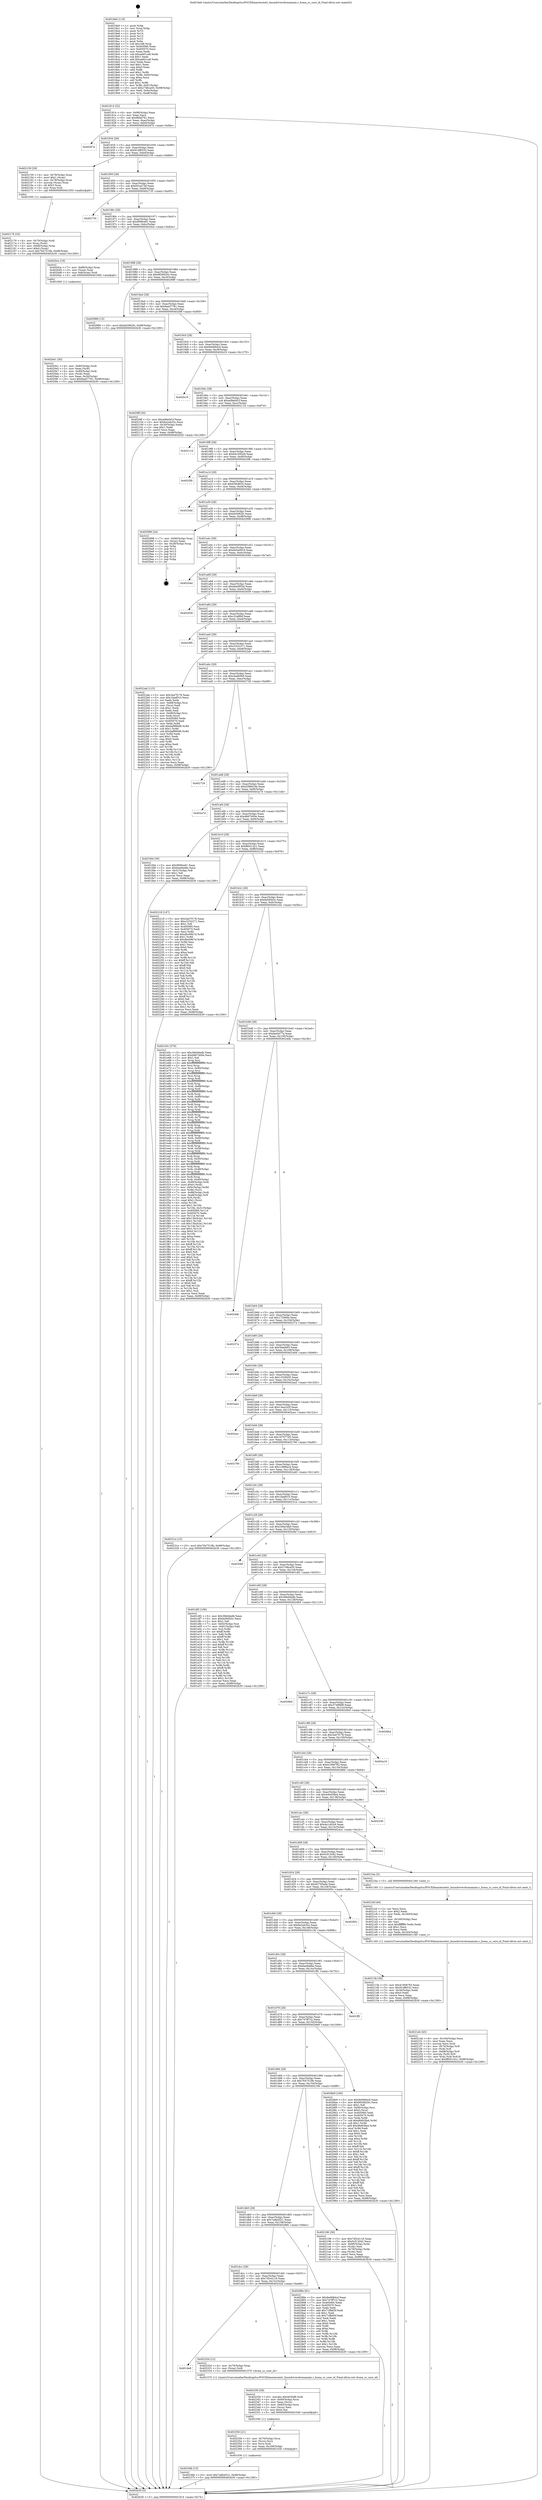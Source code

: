 digraph "0x4018a0" {
  label = "0x4018a0 (/mnt/c/Users/mathe/Desktop/tcc/POCII/binaries/extr_linuxdriversbcmamain.c_bcma_cc_core_id_Final-ollvm.out::main(0))"
  labelloc = "t"
  node[shape=record]

  Entry [label="",width=0.3,height=0.3,shape=circle,fillcolor=black,style=filled]
  "0x401914" [label="{
     0x401914 [32]\l
     | [instrs]\l
     &nbsp;&nbsp;0x401914 \<+6\>: mov -0x98(%rbp),%eax\l
     &nbsp;&nbsp;0x40191a \<+2\>: mov %eax,%ecx\l
     &nbsp;&nbsp;0x40191c \<+6\>: sub $0x8bfef761,%ecx\l
     &nbsp;&nbsp;0x401922 \<+6\>: mov %eax,-0xac(%rbp)\l
     &nbsp;&nbsp;0x401928 \<+6\>: mov %ecx,-0xb0(%rbp)\l
     &nbsp;&nbsp;0x40192e \<+6\>: je 000000000040287a \<main+0xfda\>\l
  }"]
  "0x40287a" [label="{
     0x40287a\l
  }", style=dashed]
  "0x401934" [label="{
     0x401934 [28]\l
     | [instrs]\l
     &nbsp;&nbsp;0x401934 \<+5\>: jmp 0000000000401939 \<main+0x99\>\l
     &nbsp;&nbsp;0x401939 \<+6\>: mov -0xac(%rbp),%eax\l
     &nbsp;&nbsp;0x40193f \<+5\>: sub $0x91df6532,%eax\l
     &nbsp;&nbsp;0x401944 \<+6\>: mov %eax,-0xb4(%rbp)\l
     &nbsp;&nbsp;0x40194a \<+6\>: je 0000000000402159 \<main+0x8b9\>\l
  }"]
  Exit [label="",width=0.3,height=0.3,shape=circle,fillcolor=black,style=filled,peripheries=2]
  "0x402159" [label="{
     0x402159 [29]\l
     | [instrs]\l
     &nbsp;&nbsp;0x402159 \<+4\>: mov -0x78(%rbp),%rax\l
     &nbsp;&nbsp;0x40215d \<+6\>: movl $0x1,(%rax)\l
     &nbsp;&nbsp;0x402163 \<+4\>: mov -0x78(%rbp),%rax\l
     &nbsp;&nbsp;0x402167 \<+3\>: movslq (%rax),%rax\l
     &nbsp;&nbsp;0x40216a \<+4\>: shl $0x3,%rax\l
     &nbsp;&nbsp;0x40216e \<+3\>: mov %rax,%rdi\l
     &nbsp;&nbsp;0x402171 \<+5\>: call 0000000000401050 \<malloc@plt\>\l
     | [calls]\l
     &nbsp;&nbsp;0x401050 \{1\} (unknown)\l
  }"]
  "0x401950" [label="{
     0x401950 [28]\l
     | [instrs]\l
     &nbsp;&nbsp;0x401950 \<+5\>: jmp 0000000000401955 \<main+0xb5\>\l
     &nbsp;&nbsp;0x401955 \<+6\>: mov -0xac(%rbp),%eax\l
     &nbsp;&nbsp;0x40195b \<+5\>: sub $0x93ce27bf,%eax\l
     &nbsp;&nbsp;0x401960 \<+6\>: mov %eax,-0xb8(%rbp)\l
     &nbsp;&nbsp;0x401966 \<+6\>: je 0000000000402735 \<main+0xe95\>\l
  }"]
  "0x40236b" [label="{
     0x40236b [15]\l
     | [instrs]\l
     &nbsp;&nbsp;0x40236b \<+10\>: movl $0x7adb4521,-0x98(%rbp)\l
     &nbsp;&nbsp;0x402375 \<+5\>: jmp 0000000000402b30 \<main+0x1290\>\l
  }"]
  "0x402735" [label="{
     0x402735\l
  }", style=dashed]
  "0x40196c" [label="{
     0x40196c [28]\l
     | [instrs]\l
     &nbsp;&nbsp;0x40196c \<+5\>: jmp 0000000000401971 \<main+0xd1\>\l
     &nbsp;&nbsp;0x401971 \<+6\>: mov -0xac(%rbp),%eax\l
     &nbsp;&nbsp;0x401977 \<+5\>: sub $0x969fce81,%eax\l
     &nbsp;&nbsp;0x40197c \<+6\>: mov %eax,-0xbc(%rbp)\l
     &nbsp;&nbsp;0x401982 \<+6\>: je 00000000004020ce \<main+0x82e\>\l
  }"]
  "0x402356" [label="{
     0x402356 [21]\l
     | [instrs]\l
     &nbsp;&nbsp;0x402356 \<+4\>: mov -0x70(%rbp),%rcx\l
     &nbsp;&nbsp;0x40235a \<+3\>: mov (%rcx),%rcx\l
     &nbsp;&nbsp;0x40235d \<+3\>: mov %rcx,%rdi\l
     &nbsp;&nbsp;0x402360 \<+6\>: mov %eax,-0x168(%rbp)\l
     &nbsp;&nbsp;0x402366 \<+5\>: call 0000000000401030 \<free@plt\>\l
     | [calls]\l
     &nbsp;&nbsp;0x401030 \{1\} (unknown)\l
  }"]
  "0x4020ce" [label="{
     0x4020ce [19]\l
     | [instrs]\l
     &nbsp;&nbsp;0x4020ce \<+7\>: mov -0x88(%rbp),%rax\l
     &nbsp;&nbsp;0x4020d5 \<+3\>: mov (%rax),%rax\l
     &nbsp;&nbsp;0x4020d8 \<+4\>: mov 0x8(%rax),%rdi\l
     &nbsp;&nbsp;0x4020dc \<+5\>: call 0000000000401060 \<atoi@plt\>\l
     | [calls]\l
     &nbsp;&nbsp;0x401060 \{1\} (unknown)\l
  }"]
  "0x401988" [label="{
     0x401988 [28]\l
     | [instrs]\l
     &nbsp;&nbsp;0x401988 \<+5\>: jmp 000000000040198d \<main+0xed\>\l
     &nbsp;&nbsp;0x40198d \<+6\>: mov -0xac(%rbp),%eax\l
     &nbsp;&nbsp;0x401993 \<+5\>: sub $0x9926620c,%eax\l
     &nbsp;&nbsp;0x401998 \<+6\>: mov %eax,-0xc0(%rbp)\l
     &nbsp;&nbsp;0x40199e \<+6\>: je 0000000000402989 \<main+0x10e9\>\l
  }"]
  "0x402339" [label="{
     0x402339 [29]\l
     | [instrs]\l
     &nbsp;&nbsp;0x402339 \<+10\>: movabs $0x4030d6,%rdi\l
     &nbsp;&nbsp;0x402343 \<+4\>: mov -0x60(%rbp),%rcx\l
     &nbsp;&nbsp;0x402347 \<+2\>: mov %eax,(%rcx)\l
     &nbsp;&nbsp;0x402349 \<+4\>: mov -0x60(%rbp),%rcx\l
     &nbsp;&nbsp;0x40234d \<+2\>: mov (%rcx),%esi\l
     &nbsp;&nbsp;0x40234f \<+2\>: mov $0x0,%al\l
     &nbsp;&nbsp;0x402351 \<+5\>: call 0000000000401040 \<printf@plt\>\l
     | [calls]\l
     &nbsp;&nbsp;0x401040 \{1\} (unknown)\l
  }"]
  "0x402989" [label="{
     0x402989 [15]\l
     | [instrs]\l
     &nbsp;&nbsp;0x402989 \<+10\>: movl $0xbb3062fc,-0x98(%rbp)\l
     &nbsp;&nbsp;0x402993 \<+5\>: jmp 0000000000402b30 \<main+0x1290\>\l
  }"]
  "0x4019a4" [label="{
     0x4019a4 [28]\l
     | [instrs]\l
     &nbsp;&nbsp;0x4019a4 \<+5\>: jmp 00000000004019a9 \<main+0x109\>\l
     &nbsp;&nbsp;0x4019a9 \<+6\>: mov -0xac(%rbp),%eax\l
     &nbsp;&nbsp;0x4019af \<+5\>: sub $0x9aa57791,%eax\l
     &nbsp;&nbsp;0x4019b4 \<+6\>: mov %eax,-0xc4(%rbp)\l
     &nbsp;&nbsp;0x4019ba \<+6\>: je 00000000004020ff \<main+0x85f\>\l
  }"]
  "0x401de8" [label="{
     0x401de8\l
  }", style=dashed]
  "0x4020ff" [label="{
     0x4020ff [30]\l
     | [instrs]\l
     &nbsp;&nbsp;0x4020ff \<+5\>: mov $0xad9e0d1f,%eax\l
     &nbsp;&nbsp;0x402104 \<+5\>: mov $0x6a2eb32c,%ecx\l
     &nbsp;&nbsp;0x402109 \<+3\>: mov -0x30(%rbp),%edx\l
     &nbsp;&nbsp;0x40210c \<+3\>: cmp $0x1,%edx\l
     &nbsp;&nbsp;0x40210f \<+3\>: cmovl %ecx,%eax\l
     &nbsp;&nbsp;0x402112 \<+6\>: mov %eax,-0x98(%rbp)\l
     &nbsp;&nbsp;0x402118 \<+5\>: jmp 0000000000402b30 \<main+0x1290\>\l
  }"]
  "0x4019c0" [label="{
     0x4019c0 [28]\l
     | [instrs]\l
     &nbsp;&nbsp;0x4019c0 \<+5\>: jmp 00000000004019c5 \<main+0x125\>\l
     &nbsp;&nbsp;0x4019c5 \<+6\>: mov -0xac(%rbp),%eax\l
     &nbsp;&nbsp;0x4019cb \<+5\>: sub $0x9e0684cd,%eax\l
     &nbsp;&nbsp;0x4019d0 \<+6\>: mov %eax,-0xc8(%rbp)\l
     &nbsp;&nbsp;0x4019d6 \<+6\>: je 0000000000402b19 \<main+0x1279\>\l
  }"]
  "0x40232d" [label="{
     0x40232d [12]\l
     | [instrs]\l
     &nbsp;&nbsp;0x40232d \<+4\>: mov -0x70(%rbp),%rax\l
     &nbsp;&nbsp;0x402331 \<+3\>: mov (%rax),%rdi\l
     &nbsp;&nbsp;0x402334 \<+5\>: call 0000000000401570 \<bcma_cc_core_id\>\l
     | [calls]\l
     &nbsp;&nbsp;0x401570 \{1\} (/mnt/c/Users/mathe/Desktop/tcc/POCII/binaries/extr_linuxdriversbcmamain.c_bcma_cc_core_id_Final-ollvm.out::bcma_cc_core_id)\l
  }"]
  "0x402b19" [label="{
     0x402b19\l
  }", style=dashed]
  "0x4019dc" [label="{
     0x4019dc [28]\l
     | [instrs]\l
     &nbsp;&nbsp;0x4019dc \<+5\>: jmp 00000000004019e1 \<main+0x141\>\l
     &nbsp;&nbsp;0x4019e1 \<+6\>: mov -0xac(%rbp),%eax\l
     &nbsp;&nbsp;0x4019e7 \<+5\>: sub $0xad9e0d1f,%eax\l
     &nbsp;&nbsp;0x4019ec \<+6\>: mov %eax,-0xcc(%rbp)\l
     &nbsp;&nbsp;0x4019f2 \<+6\>: je 000000000040211d \<main+0x87d\>\l
  }"]
  "0x401dcc" [label="{
     0x401dcc [28]\l
     | [instrs]\l
     &nbsp;&nbsp;0x401dcc \<+5\>: jmp 0000000000401dd1 \<main+0x531\>\l
     &nbsp;&nbsp;0x401dd1 \<+6\>: mov -0xac(%rbp),%eax\l
     &nbsp;&nbsp;0x401dd7 \<+5\>: sub $0x7d5c4116,%eax\l
     &nbsp;&nbsp;0x401ddc \<+6\>: mov %eax,-0x15c(%rbp)\l
     &nbsp;&nbsp;0x401de2 \<+6\>: je 000000000040232d \<main+0xa8d\>\l
  }"]
  "0x40211d" [label="{
     0x40211d\l
  }", style=dashed]
  "0x4019f8" [label="{
     0x4019f8 [28]\l
     | [instrs]\l
     &nbsp;&nbsp;0x4019f8 \<+5\>: jmp 00000000004019fd \<main+0x15d\>\l
     &nbsp;&nbsp;0x4019fd \<+6\>: mov -0xac(%rbp),%eax\l
     &nbsp;&nbsp;0x401a03 \<+5\>: sub $0xb41092e9,%eax\l
     &nbsp;&nbsp;0x401a08 \<+6\>: mov %eax,-0xd0(%rbp)\l
     &nbsp;&nbsp;0x401a0e \<+6\>: je 00000000004025fb \<main+0xd5b\>\l
  }"]
  "0x40288e" [label="{
     0x40288e [91]\l
     | [instrs]\l
     &nbsp;&nbsp;0x40288e \<+5\>: mov $0x9e0684cd,%eax\l
     &nbsp;&nbsp;0x402893 \<+5\>: mov $0x747ff7c2,%ecx\l
     &nbsp;&nbsp;0x402898 \<+7\>: mov 0x405060,%edx\l
     &nbsp;&nbsp;0x40289f \<+7\>: mov 0x405070,%esi\l
     &nbsp;&nbsp;0x4028a6 \<+2\>: mov %edx,%edi\l
     &nbsp;&nbsp;0x4028a8 \<+6\>: add $0x71ffa65f,%edi\l
     &nbsp;&nbsp;0x4028ae \<+3\>: sub $0x1,%edi\l
     &nbsp;&nbsp;0x4028b1 \<+6\>: sub $0x71ffa65f,%edi\l
     &nbsp;&nbsp;0x4028b7 \<+3\>: imul %edi,%edx\l
     &nbsp;&nbsp;0x4028ba \<+3\>: and $0x1,%edx\l
     &nbsp;&nbsp;0x4028bd \<+3\>: cmp $0x0,%edx\l
     &nbsp;&nbsp;0x4028c0 \<+4\>: sete %r8b\l
     &nbsp;&nbsp;0x4028c4 \<+3\>: cmp $0xa,%esi\l
     &nbsp;&nbsp;0x4028c7 \<+4\>: setl %r9b\l
     &nbsp;&nbsp;0x4028cb \<+3\>: mov %r8b,%r10b\l
     &nbsp;&nbsp;0x4028ce \<+3\>: and %r9b,%r10b\l
     &nbsp;&nbsp;0x4028d1 \<+3\>: xor %r9b,%r8b\l
     &nbsp;&nbsp;0x4028d4 \<+3\>: or %r8b,%r10b\l
     &nbsp;&nbsp;0x4028d7 \<+4\>: test $0x1,%r10b\l
     &nbsp;&nbsp;0x4028db \<+3\>: cmovne %ecx,%eax\l
     &nbsp;&nbsp;0x4028de \<+6\>: mov %eax,-0x98(%rbp)\l
     &nbsp;&nbsp;0x4028e4 \<+5\>: jmp 0000000000402b30 \<main+0x1290\>\l
  }"]
  "0x4025fb" [label="{
     0x4025fb\l
  }", style=dashed]
  "0x401a14" [label="{
     0x401a14 [28]\l
     | [instrs]\l
     &nbsp;&nbsp;0x401a14 \<+5\>: jmp 0000000000401a19 \<main+0x179\>\l
     &nbsp;&nbsp;0x401a19 \<+6\>: mov -0xac(%rbp),%eax\l
     &nbsp;&nbsp;0x401a1f \<+5\>: sub $0xb59c8f1b,%eax\l
     &nbsp;&nbsp;0x401a24 \<+6\>: mov %eax,-0xd4(%rbp)\l
     &nbsp;&nbsp;0x401a2a \<+6\>: je 00000000004025dd \<main+0xd3d\>\l
  }"]
  "0x4021eb" [label="{
     0x4021eb [45]\l
     | [instrs]\l
     &nbsp;&nbsp;0x4021eb \<+6\>: mov -0x164(%rbp),%ecx\l
     &nbsp;&nbsp;0x4021f1 \<+3\>: imul %eax,%ecx\l
     &nbsp;&nbsp;0x4021f4 \<+3\>: movslq %ecx,%rdi\l
     &nbsp;&nbsp;0x4021f7 \<+4\>: mov -0x70(%rbp),%r8\l
     &nbsp;&nbsp;0x4021fb \<+3\>: mov (%r8),%r8\l
     &nbsp;&nbsp;0x4021fe \<+4\>: mov -0x68(%rbp),%r9\l
     &nbsp;&nbsp;0x402202 \<+3\>: movslq (%r9),%r9\l
     &nbsp;&nbsp;0x402205 \<+4\>: mov %rdi,(%r8,%r9,8)\l
     &nbsp;&nbsp;0x402209 \<+10\>: movl $0xf8051421,-0x98(%rbp)\l
     &nbsp;&nbsp;0x402213 \<+5\>: jmp 0000000000402b30 \<main+0x1290\>\l
  }"]
  "0x4025dd" [label="{
     0x4025dd\l
  }", style=dashed]
  "0x401a30" [label="{
     0x401a30 [28]\l
     | [instrs]\l
     &nbsp;&nbsp;0x401a30 \<+5\>: jmp 0000000000401a35 \<main+0x195\>\l
     &nbsp;&nbsp;0x401a35 \<+6\>: mov -0xac(%rbp),%eax\l
     &nbsp;&nbsp;0x401a3b \<+5\>: sub $0xbb3062fc,%eax\l
     &nbsp;&nbsp;0x401a40 \<+6\>: mov %eax,-0xd8(%rbp)\l
     &nbsp;&nbsp;0x401a46 \<+6\>: je 0000000000402998 \<main+0x10f8\>\l
  }"]
  "0x4021bf" [label="{
     0x4021bf [44]\l
     | [instrs]\l
     &nbsp;&nbsp;0x4021bf \<+2\>: xor %ecx,%ecx\l
     &nbsp;&nbsp;0x4021c1 \<+5\>: mov $0x2,%edx\l
     &nbsp;&nbsp;0x4021c6 \<+6\>: mov %edx,-0x160(%rbp)\l
     &nbsp;&nbsp;0x4021cc \<+1\>: cltd\l
     &nbsp;&nbsp;0x4021cd \<+6\>: mov -0x160(%rbp),%esi\l
     &nbsp;&nbsp;0x4021d3 \<+2\>: idiv %esi\l
     &nbsp;&nbsp;0x4021d5 \<+6\>: imul $0xfffffffe,%edx,%edx\l
     &nbsp;&nbsp;0x4021db \<+3\>: sub $0x1,%ecx\l
     &nbsp;&nbsp;0x4021de \<+2\>: sub %ecx,%edx\l
     &nbsp;&nbsp;0x4021e0 \<+6\>: mov %edx,-0x164(%rbp)\l
     &nbsp;&nbsp;0x4021e6 \<+5\>: call 0000000000401160 \<next_i\>\l
     | [calls]\l
     &nbsp;&nbsp;0x401160 \{1\} (/mnt/c/Users/mathe/Desktop/tcc/POCII/binaries/extr_linuxdriversbcmamain.c_bcma_cc_core_id_Final-ollvm.out::next_i)\l
  }"]
  "0x402998" [label="{
     0x402998 [24]\l
     | [instrs]\l
     &nbsp;&nbsp;0x402998 \<+7\>: mov -0x90(%rbp),%rax\l
     &nbsp;&nbsp;0x40299f \<+2\>: mov (%rax),%eax\l
     &nbsp;&nbsp;0x4029a1 \<+4\>: lea -0x28(%rbp),%rsp\l
     &nbsp;&nbsp;0x4029a5 \<+1\>: pop %rbx\l
     &nbsp;&nbsp;0x4029a6 \<+2\>: pop %r12\l
     &nbsp;&nbsp;0x4029a8 \<+2\>: pop %r13\l
     &nbsp;&nbsp;0x4029aa \<+2\>: pop %r14\l
     &nbsp;&nbsp;0x4029ac \<+2\>: pop %r15\l
     &nbsp;&nbsp;0x4029ae \<+1\>: pop %rbp\l
     &nbsp;&nbsp;0x4029af \<+1\>: ret\l
  }"]
  "0x401a4c" [label="{
     0x401a4c [28]\l
     | [instrs]\l
     &nbsp;&nbsp;0x401a4c \<+5\>: jmp 0000000000401a51 \<main+0x1b1\>\l
     &nbsp;&nbsp;0x401a51 \<+6\>: mov -0xac(%rbp),%eax\l
     &nbsp;&nbsp;0x401a57 \<+5\>: sub $0xbb5a0919,%eax\l
     &nbsp;&nbsp;0x401a5c \<+6\>: mov %eax,-0xdc(%rbp)\l
     &nbsp;&nbsp;0x401a62 \<+6\>: je 000000000040204d \<main+0x7ad\>\l
  }"]
  "0x401db0" [label="{
     0x401db0 [28]\l
     | [instrs]\l
     &nbsp;&nbsp;0x401db0 \<+5\>: jmp 0000000000401db5 \<main+0x515\>\l
     &nbsp;&nbsp;0x401db5 \<+6\>: mov -0xac(%rbp),%eax\l
     &nbsp;&nbsp;0x401dbb \<+5\>: sub $0x7adb4521,%eax\l
     &nbsp;&nbsp;0x401dc0 \<+6\>: mov %eax,-0x158(%rbp)\l
     &nbsp;&nbsp;0x401dc6 \<+6\>: je 000000000040288e \<main+0xfee\>\l
  }"]
  "0x40204d" [label="{
     0x40204d\l
  }", style=dashed]
  "0x401a68" [label="{
     0x401a68 [28]\l
     | [instrs]\l
     &nbsp;&nbsp;0x401a68 \<+5\>: jmp 0000000000401a6d \<main+0x1cd\>\l
     &nbsp;&nbsp;0x401a6d \<+6\>: mov -0xac(%rbp),%eax\l
     &nbsp;&nbsp;0x401a73 \<+5\>: sub $0xbbe0f05d,%eax\l
     &nbsp;&nbsp;0x401a78 \<+6\>: mov %eax,-0xe0(%rbp)\l
     &nbsp;&nbsp;0x401a7e \<+6\>: je 0000000000402659 \<main+0xdb9\>\l
  }"]
  "0x402196" [label="{
     0x402196 [36]\l
     | [instrs]\l
     &nbsp;&nbsp;0x402196 \<+5\>: mov $0x7d5c4116,%eax\l
     &nbsp;&nbsp;0x40219b \<+5\>: mov $0x5cf12042,%ecx\l
     &nbsp;&nbsp;0x4021a0 \<+4\>: mov -0x68(%rbp),%rdx\l
     &nbsp;&nbsp;0x4021a4 \<+2\>: mov (%rdx),%esi\l
     &nbsp;&nbsp;0x4021a6 \<+4\>: mov -0x78(%rbp),%rdx\l
     &nbsp;&nbsp;0x4021aa \<+2\>: cmp (%rdx),%esi\l
     &nbsp;&nbsp;0x4021ac \<+3\>: cmovl %ecx,%eax\l
     &nbsp;&nbsp;0x4021af \<+6\>: mov %eax,-0x98(%rbp)\l
     &nbsp;&nbsp;0x4021b5 \<+5\>: jmp 0000000000402b30 \<main+0x1290\>\l
  }"]
  "0x402659" [label="{
     0x402659\l
  }", style=dashed]
  "0x401a84" [label="{
     0x401a84 [28]\l
     | [instrs]\l
     &nbsp;&nbsp;0x401a84 \<+5\>: jmp 0000000000401a89 \<main+0x1e9\>\l
     &nbsp;&nbsp;0x401a89 \<+6\>: mov -0xac(%rbp),%eax\l
     &nbsp;&nbsp;0x401a8f \<+5\>: sub $0xc32af8bf,%eax\l
     &nbsp;&nbsp;0x401a94 \<+6\>: mov %eax,-0xe4(%rbp)\l
     &nbsp;&nbsp;0x401a9a \<+6\>: je 00000000004029f5 \<main+0x1155\>\l
  }"]
  "0x401d94" [label="{
     0x401d94 [28]\l
     | [instrs]\l
     &nbsp;&nbsp;0x401d94 \<+5\>: jmp 0000000000401d99 \<main+0x4f9\>\l
     &nbsp;&nbsp;0x401d99 \<+6\>: mov -0xac(%rbp),%eax\l
     &nbsp;&nbsp;0x401d9f \<+5\>: sub $0x7647519b,%eax\l
     &nbsp;&nbsp;0x401da4 \<+6\>: mov %eax,-0x154(%rbp)\l
     &nbsp;&nbsp;0x401daa \<+6\>: je 0000000000402196 \<main+0x8f6\>\l
  }"]
  "0x4029f5" [label="{
     0x4029f5\l
  }", style=dashed]
  "0x401aa0" [label="{
     0x401aa0 [28]\l
     | [instrs]\l
     &nbsp;&nbsp;0x401aa0 \<+5\>: jmp 0000000000401aa5 \<main+0x205\>\l
     &nbsp;&nbsp;0x401aa5 \<+6\>: mov -0xac(%rbp),%eax\l
     &nbsp;&nbsp;0x401aab \<+5\>: sub $0xc5332271,%eax\l
     &nbsp;&nbsp;0x401ab0 \<+6\>: mov %eax,-0xe8(%rbp)\l
     &nbsp;&nbsp;0x401ab6 \<+6\>: je 00000000004022ab \<main+0xa0b\>\l
  }"]
  "0x4028e9" [label="{
     0x4028e9 [160]\l
     | [instrs]\l
     &nbsp;&nbsp;0x4028e9 \<+5\>: mov $0x9e0684cd,%eax\l
     &nbsp;&nbsp;0x4028ee \<+5\>: mov $0x9926620c,%ecx\l
     &nbsp;&nbsp;0x4028f3 \<+2\>: mov $0x1,%dl\l
     &nbsp;&nbsp;0x4028f5 \<+7\>: mov -0x90(%rbp),%rsi\l
     &nbsp;&nbsp;0x4028fc \<+6\>: movl $0x0,(%rsi)\l
     &nbsp;&nbsp;0x402902 \<+7\>: mov 0x405060,%edi\l
     &nbsp;&nbsp;0x402909 \<+8\>: mov 0x405070,%r8d\l
     &nbsp;&nbsp;0x402911 \<+3\>: mov %edi,%r9d\l
     &nbsp;&nbsp;0x402914 \<+7\>: sub $0xd6d03fa4,%r9d\l
     &nbsp;&nbsp;0x40291b \<+4\>: sub $0x1,%r9d\l
     &nbsp;&nbsp;0x40291f \<+7\>: add $0xd6d03fa4,%r9d\l
     &nbsp;&nbsp;0x402926 \<+4\>: imul %r9d,%edi\l
     &nbsp;&nbsp;0x40292a \<+3\>: and $0x1,%edi\l
     &nbsp;&nbsp;0x40292d \<+3\>: cmp $0x0,%edi\l
     &nbsp;&nbsp;0x402930 \<+4\>: sete %r10b\l
     &nbsp;&nbsp;0x402934 \<+4\>: cmp $0xa,%r8d\l
     &nbsp;&nbsp;0x402938 \<+4\>: setl %r11b\l
     &nbsp;&nbsp;0x40293c \<+3\>: mov %r10b,%bl\l
     &nbsp;&nbsp;0x40293f \<+3\>: xor $0xff,%bl\l
     &nbsp;&nbsp;0x402942 \<+3\>: mov %r11b,%r14b\l
     &nbsp;&nbsp;0x402945 \<+4\>: xor $0xff,%r14b\l
     &nbsp;&nbsp;0x402949 \<+3\>: xor $0x1,%dl\l
     &nbsp;&nbsp;0x40294c \<+3\>: mov %bl,%r15b\l
     &nbsp;&nbsp;0x40294f \<+4\>: and $0xff,%r15b\l
     &nbsp;&nbsp;0x402953 \<+3\>: and %dl,%r10b\l
     &nbsp;&nbsp;0x402956 \<+3\>: mov %r14b,%r12b\l
     &nbsp;&nbsp;0x402959 \<+4\>: and $0xff,%r12b\l
     &nbsp;&nbsp;0x40295d \<+3\>: and %dl,%r11b\l
     &nbsp;&nbsp;0x402960 \<+3\>: or %r10b,%r15b\l
     &nbsp;&nbsp;0x402963 \<+3\>: or %r11b,%r12b\l
     &nbsp;&nbsp;0x402966 \<+3\>: xor %r12b,%r15b\l
     &nbsp;&nbsp;0x402969 \<+3\>: or %r14b,%bl\l
     &nbsp;&nbsp;0x40296c \<+3\>: xor $0xff,%bl\l
     &nbsp;&nbsp;0x40296f \<+3\>: or $0x1,%dl\l
     &nbsp;&nbsp;0x402972 \<+2\>: and %dl,%bl\l
     &nbsp;&nbsp;0x402974 \<+3\>: or %bl,%r15b\l
     &nbsp;&nbsp;0x402977 \<+4\>: test $0x1,%r15b\l
     &nbsp;&nbsp;0x40297b \<+3\>: cmovne %ecx,%eax\l
     &nbsp;&nbsp;0x40297e \<+6\>: mov %eax,-0x98(%rbp)\l
     &nbsp;&nbsp;0x402984 \<+5\>: jmp 0000000000402b30 \<main+0x1290\>\l
  }"]
  "0x4022ab" [label="{
     0x4022ab [115]\l
     | [instrs]\l
     &nbsp;&nbsp;0x4022ab \<+5\>: mov $0x3a47f178,%eax\l
     &nbsp;&nbsp;0x4022b0 \<+5\>: mov $0x1faaf010,%ecx\l
     &nbsp;&nbsp;0x4022b5 \<+2\>: xor %edx,%edx\l
     &nbsp;&nbsp;0x4022b7 \<+4\>: mov -0x68(%rbp),%rsi\l
     &nbsp;&nbsp;0x4022bb \<+2\>: mov (%rsi),%edi\l
     &nbsp;&nbsp;0x4022bd \<+3\>: sub $0x1,%edx\l
     &nbsp;&nbsp;0x4022c0 \<+2\>: sub %edx,%edi\l
     &nbsp;&nbsp;0x4022c2 \<+4\>: mov -0x68(%rbp),%rsi\l
     &nbsp;&nbsp;0x4022c6 \<+2\>: mov %edi,(%rsi)\l
     &nbsp;&nbsp;0x4022c8 \<+7\>: mov 0x405060,%edx\l
     &nbsp;&nbsp;0x4022cf \<+7\>: mov 0x405070,%edi\l
     &nbsp;&nbsp;0x4022d6 \<+3\>: mov %edx,%r8d\l
     &nbsp;&nbsp;0x4022d9 \<+7\>: add $0xdaf986d8,%r8d\l
     &nbsp;&nbsp;0x4022e0 \<+4\>: sub $0x1,%r8d\l
     &nbsp;&nbsp;0x4022e4 \<+7\>: sub $0xdaf986d8,%r8d\l
     &nbsp;&nbsp;0x4022eb \<+4\>: imul %r8d,%edx\l
     &nbsp;&nbsp;0x4022ef \<+3\>: and $0x1,%edx\l
     &nbsp;&nbsp;0x4022f2 \<+3\>: cmp $0x0,%edx\l
     &nbsp;&nbsp;0x4022f5 \<+4\>: sete %r9b\l
     &nbsp;&nbsp;0x4022f9 \<+3\>: cmp $0xa,%edi\l
     &nbsp;&nbsp;0x4022fc \<+4\>: setl %r10b\l
     &nbsp;&nbsp;0x402300 \<+3\>: mov %r9b,%r11b\l
     &nbsp;&nbsp;0x402303 \<+3\>: and %r10b,%r11b\l
     &nbsp;&nbsp;0x402306 \<+3\>: xor %r10b,%r9b\l
     &nbsp;&nbsp;0x402309 \<+3\>: or %r9b,%r11b\l
     &nbsp;&nbsp;0x40230c \<+4\>: test $0x1,%r11b\l
     &nbsp;&nbsp;0x402310 \<+3\>: cmovne %ecx,%eax\l
     &nbsp;&nbsp;0x402313 \<+6\>: mov %eax,-0x98(%rbp)\l
     &nbsp;&nbsp;0x402319 \<+5\>: jmp 0000000000402b30 \<main+0x1290\>\l
  }"]
  "0x401abc" [label="{
     0x401abc [28]\l
     | [instrs]\l
     &nbsp;&nbsp;0x401abc \<+5\>: jmp 0000000000401ac1 \<main+0x221\>\l
     &nbsp;&nbsp;0x401ac1 \<+6\>: mov -0xac(%rbp),%eax\l
     &nbsp;&nbsp;0x401ac7 \<+5\>: sub $0xcbaf40b9,%eax\l
     &nbsp;&nbsp;0x401acc \<+6\>: mov %eax,-0xec(%rbp)\l
     &nbsp;&nbsp;0x401ad2 \<+6\>: je 0000000000402726 \<main+0xe86\>\l
  }"]
  "0x401d78" [label="{
     0x401d78 [28]\l
     | [instrs]\l
     &nbsp;&nbsp;0x401d78 \<+5\>: jmp 0000000000401d7d \<main+0x4dd\>\l
     &nbsp;&nbsp;0x401d7d \<+6\>: mov -0xac(%rbp),%eax\l
     &nbsp;&nbsp;0x401d83 \<+5\>: sub $0x747ff7c2,%eax\l
     &nbsp;&nbsp;0x401d88 \<+6\>: mov %eax,-0x150(%rbp)\l
     &nbsp;&nbsp;0x401d8e \<+6\>: je 00000000004028e9 \<main+0x1049\>\l
  }"]
  "0x402726" [label="{
     0x402726\l
  }", style=dashed]
  "0x401ad8" [label="{
     0x401ad8 [28]\l
     | [instrs]\l
     &nbsp;&nbsp;0x401ad8 \<+5\>: jmp 0000000000401add \<main+0x23d\>\l
     &nbsp;&nbsp;0x401add \<+6\>: mov -0xac(%rbp),%eax\l
     &nbsp;&nbsp;0x401ae3 \<+5\>: sub $0xd386619e,%eax\l
     &nbsp;&nbsp;0x401ae8 \<+6\>: mov %eax,-0xf0(%rbp)\l
     &nbsp;&nbsp;0x401aee \<+6\>: je 0000000000402a7d \<main+0x11dd\>\l
  }"]
  "0x401ff2" [label="{
     0x401ff2\l
  }", style=dashed]
  "0x402a7d" [label="{
     0x402a7d\l
  }", style=dashed]
  "0x401af4" [label="{
     0x401af4 [28]\l
     | [instrs]\l
     &nbsp;&nbsp;0x401af4 \<+5\>: jmp 0000000000401af9 \<main+0x259\>\l
     &nbsp;&nbsp;0x401af9 \<+6\>: mov -0xac(%rbp),%eax\l
     &nbsp;&nbsp;0x401aff \<+5\>: sub $0xd667400e,%eax\l
     &nbsp;&nbsp;0x401b04 \<+6\>: mov %eax,-0xf4(%rbp)\l
     &nbsp;&nbsp;0x401b0a \<+6\>: je 0000000000401fd4 \<main+0x734\>\l
  }"]
  "0x402176" [label="{
     0x402176 [32]\l
     | [instrs]\l
     &nbsp;&nbsp;0x402176 \<+4\>: mov -0x70(%rbp),%rdi\l
     &nbsp;&nbsp;0x40217a \<+3\>: mov %rax,(%rdi)\l
     &nbsp;&nbsp;0x40217d \<+4\>: mov -0x68(%rbp),%rax\l
     &nbsp;&nbsp;0x402181 \<+6\>: movl $0x0,(%rax)\l
     &nbsp;&nbsp;0x402187 \<+10\>: movl $0x7647519b,-0x98(%rbp)\l
     &nbsp;&nbsp;0x402191 \<+5\>: jmp 0000000000402b30 \<main+0x1290\>\l
  }"]
  "0x401fd4" [label="{
     0x401fd4 [30]\l
     | [instrs]\l
     &nbsp;&nbsp;0x401fd4 \<+5\>: mov $0x969fce81,%eax\l
     &nbsp;&nbsp;0x401fd9 \<+5\>: mov $0x6ae9eb6e,%ecx\l
     &nbsp;&nbsp;0x401fde \<+3\>: mov -0x31(%rbp),%dl\l
     &nbsp;&nbsp;0x401fe1 \<+3\>: test $0x1,%dl\l
     &nbsp;&nbsp;0x401fe4 \<+3\>: cmovne %ecx,%eax\l
     &nbsp;&nbsp;0x401fe7 \<+6\>: mov %eax,-0x98(%rbp)\l
     &nbsp;&nbsp;0x401fed \<+5\>: jmp 0000000000402b30 \<main+0x1290\>\l
  }"]
  "0x401b10" [label="{
     0x401b10 [28]\l
     | [instrs]\l
     &nbsp;&nbsp;0x401b10 \<+5\>: jmp 0000000000401b15 \<main+0x275\>\l
     &nbsp;&nbsp;0x401b15 \<+6\>: mov -0xac(%rbp),%eax\l
     &nbsp;&nbsp;0x401b1b \<+5\>: sub $0xf8051421,%eax\l
     &nbsp;&nbsp;0x401b20 \<+6\>: mov %eax,-0xf8(%rbp)\l
     &nbsp;&nbsp;0x401b26 \<+6\>: je 0000000000402218 \<main+0x978\>\l
  }"]
  "0x401d5c" [label="{
     0x401d5c [28]\l
     | [instrs]\l
     &nbsp;&nbsp;0x401d5c \<+5\>: jmp 0000000000401d61 \<main+0x4c1\>\l
     &nbsp;&nbsp;0x401d61 \<+6\>: mov -0xac(%rbp),%eax\l
     &nbsp;&nbsp;0x401d67 \<+5\>: sub $0x6ae9eb6e,%eax\l
     &nbsp;&nbsp;0x401d6c \<+6\>: mov %eax,-0x14c(%rbp)\l
     &nbsp;&nbsp;0x401d72 \<+6\>: je 0000000000401ff2 \<main+0x752\>\l
  }"]
  "0x402218" [label="{
     0x402218 [147]\l
     | [instrs]\l
     &nbsp;&nbsp;0x402218 \<+5\>: mov $0x3a47f178,%eax\l
     &nbsp;&nbsp;0x40221d \<+5\>: mov $0xc5332271,%ecx\l
     &nbsp;&nbsp;0x402222 \<+2\>: mov $0x1,%dl\l
     &nbsp;&nbsp;0x402224 \<+7\>: mov 0x405060,%esi\l
     &nbsp;&nbsp;0x40222b \<+7\>: mov 0x405070,%edi\l
     &nbsp;&nbsp;0x402232 \<+3\>: mov %esi,%r8d\l
     &nbsp;&nbsp;0x402235 \<+7\>: add $0xdbc69b7d,%r8d\l
     &nbsp;&nbsp;0x40223c \<+4\>: sub $0x1,%r8d\l
     &nbsp;&nbsp;0x402240 \<+7\>: sub $0xdbc69b7d,%r8d\l
     &nbsp;&nbsp;0x402247 \<+4\>: imul %r8d,%esi\l
     &nbsp;&nbsp;0x40224b \<+3\>: and $0x1,%esi\l
     &nbsp;&nbsp;0x40224e \<+3\>: cmp $0x0,%esi\l
     &nbsp;&nbsp;0x402251 \<+4\>: sete %r9b\l
     &nbsp;&nbsp;0x402255 \<+3\>: cmp $0xa,%edi\l
     &nbsp;&nbsp;0x402258 \<+4\>: setl %r10b\l
     &nbsp;&nbsp;0x40225c \<+3\>: mov %r9b,%r11b\l
     &nbsp;&nbsp;0x40225f \<+4\>: xor $0xff,%r11b\l
     &nbsp;&nbsp;0x402263 \<+3\>: mov %r10b,%bl\l
     &nbsp;&nbsp;0x402266 \<+3\>: xor $0xff,%bl\l
     &nbsp;&nbsp;0x402269 \<+3\>: xor $0x0,%dl\l
     &nbsp;&nbsp;0x40226c \<+3\>: mov %r11b,%r14b\l
     &nbsp;&nbsp;0x40226f \<+4\>: and $0x0,%r14b\l
     &nbsp;&nbsp;0x402273 \<+3\>: and %dl,%r9b\l
     &nbsp;&nbsp;0x402276 \<+3\>: mov %bl,%r15b\l
     &nbsp;&nbsp;0x402279 \<+4\>: and $0x0,%r15b\l
     &nbsp;&nbsp;0x40227d \<+3\>: and %dl,%r10b\l
     &nbsp;&nbsp;0x402280 \<+3\>: or %r9b,%r14b\l
     &nbsp;&nbsp;0x402283 \<+3\>: or %r10b,%r15b\l
     &nbsp;&nbsp;0x402286 \<+3\>: xor %r15b,%r14b\l
     &nbsp;&nbsp;0x402289 \<+3\>: or %bl,%r11b\l
     &nbsp;&nbsp;0x40228c \<+4\>: xor $0xff,%r11b\l
     &nbsp;&nbsp;0x402290 \<+3\>: or $0x0,%dl\l
     &nbsp;&nbsp;0x402293 \<+3\>: and %dl,%r11b\l
     &nbsp;&nbsp;0x402296 \<+3\>: or %r11b,%r14b\l
     &nbsp;&nbsp;0x402299 \<+4\>: test $0x1,%r14b\l
     &nbsp;&nbsp;0x40229d \<+3\>: cmovne %ecx,%eax\l
     &nbsp;&nbsp;0x4022a0 \<+6\>: mov %eax,-0x98(%rbp)\l
     &nbsp;&nbsp;0x4022a6 \<+5\>: jmp 0000000000402b30 \<main+0x1290\>\l
  }"]
  "0x401b2c" [label="{
     0x401b2c [28]\l
     | [instrs]\l
     &nbsp;&nbsp;0x401b2c \<+5\>: jmp 0000000000401b31 \<main+0x291\>\l
     &nbsp;&nbsp;0x401b31 \<+6\>: mov -0xac(%rbp),%eax\l
     &nbsp;&nbsp;0x401b37 \<+5\>: sub $0xfa585b5c,%eax\l
     &nbsp;&nbsp;0x401b3c \<+6\>: mov %eax,-0xfc(%rbp)\l
     &nbsp;&nbsp;0x401b42 \<+6\>: je 0000000000401e5c \<main+0x5bc\>\l
  }"]
  "0x40213b" [label="{
     0x40213b [30]\l
     | [instrs]\l
     &nbsp;&nbsp;0x40213b \<+5\>: mov $0x41908783,%eax\l
     &nbsp;&nbsp;0x402140 \<+5\>: mov $0x91df6532,%ecx\l
     &nbsp;&nbsp;0x402145 \<+3\>: mov -0x30(%rbp),%edx\l
     &nbsp;&nbsp;0x402148 \<+3\>: cmp $0x0,%edx\l
     &nbsp;&nbsp;0x40214b \<+3\>: cmove %ecx,%eax\l
     &nbsp;&nbsp;0x40214e \<+6\>: mov %eax,-0x98(%rbp)\l
     &nbsp;&nbsp;0x402154 \<+5\>: jmp 0000000000402b30 \<main+0x1290\>\l
  }"]
  "0x401e5c" [label="{
     0x401e5c [376]\l
     | [instrs]\l
     &nbsp;&nbsp;0x401e5c \<+5\>: mov $0x36b0dedb,%eax\l
     &nbsp;&nbsp;0x401e61 \<+5\>: mov $0xd667400e,%ecx\l
     &nbsp;&nbsp;0x401e66 \<+2\>: mov $0x1,%dl\l
     &nbsp;&nbsp;0x401e68 \<+3\>: mov %rsp,%rsi\l
     &nbsp;&nbsp;0x401e6b \<+4\>: add $0xfffffffffffffff0,%rsi\l
     &nbsp;&nbsp;0x401e6f \<+3\>: mov %rsi,%rsp\l
     &nbsp;&nbsp;0x401e72 \<+7\>: mov %rsi,-0x90(%rbp)\l
     &nbsp;&nbsp;0x401e79 \<+3\>: mov %rsp,%rsi\l
     &nbsp;&nbsp;0x401e7c \<+4\>: add $0xfffffffffffffff0,%rsi\l
     &nbsp;&nbsp;0x401e80 \<+3\>: mov %rsi,%rsp\l
     &nbsp;&nbsp;0x401e83 \<+3\>: mov %rsp,%rdi\l
     &nbsp;&nbsp;0x401e86 \<+4\>: add $0xfffffffffffffff0,%rdi\l
     &nbsp;&nbsp;0x401e8a \<+3\>: mov %rdi,%rsp\l
     &nbsp;&nbsp;0x401e8d \<+7\>: mov %rdi,-0x88(%rbp)\l
     &nbsp;&nbsp;0x401e94 \<+3\>: mov %rsp,%rdi\l
     &nbsp;&nbsp;0x401e97 \<+4\>: add $0xfffffffffffffff0,%rdi\l
     &nbsp;&nbsp;0x401e9b \<+3\>: mov %rdi,%rsp\l
     &nbsp;&nbsp;0x401e9e \<+4\>: mov %rdi,-0x80(%rbp)\l
     &nbsp;&nbsp;0x401ea2 \<+3\>: mov %rsp,%rdi\l
     &nbsp;&nbsp;0x401ea5 \<+4\>: add $0xfffffffffffffff0,%rdi\l
     &nbsp;&nbsp;0x401ea9 \<+3\>: mov %rdi,%rsp\l
     &nbsp;&nbsp;0x401eac \<+4\>: mov %rdi,-0x78(%rbp)\l
     &nbsp;&nbsp;0x401eb0 \<+3\>: mov %rsp,%rdi\l
     &nbsp;&nbsp;0x401eb3 \<+4\>: add $0xfffffffffffffff0,%rdi\l
     &nbsp;&nbsp;0x401eb7 \<+3\>: mov %rdi,%rsp\l
     &nbsp;&nbsp;0x401eba \<+4\>: mov %rdi,-0x70(%rbp)\l
     &nbsp;&nbsp;0x401ebe \<+3\>: mov %rsp,%rdi\l
     &nbsp;&nbsp;0x401ec1 \<+4\>: add $0xfffffffffffffff0,%rdi\l
     &nbsp;&nbsp;0x401ec5 \<+3\>: mov %rdi,%rsp\l
     &nbsp;&nbsp;0x401ec8 \<+4\>: mov %rdi,-0x68(%rbp)\l
     &nbsp;&nbsp;0x401ecc \<+3\>: mov %rsp,%rdi\l
     &nbsp;&nbsp;0x401ecf \<+4\>: add $0xfffffffffffffff0,%rdi\l
     &nbsp;&nbsp;0x401ed3 \<+3\>: mov %rdi,%rsp\l
     &nbsp;&nbsp;0x401ed6 \<+4\>: mov %rdi,-0x60(%rbp)\l
     &nbsp;&nbsp;0x401eda \<+3\>: mov %rsp,%rdi\l
     &nbsp;&nbsp;0x401edd \<+4\>: add $0xfffffffffffffff0,%rdi\l
     &nbsp;&nbsp;0x401ee1 \<+3\>: mov %rdi,%rsp\l
     &nbsp;&nbsp;0x401ee4 \<+4\>: mov %rdi,-0x58(%rbp)\l
     &nbsp;&nbsp;0x401ee8 \<+3\>: mov %rsp,%rdi\l
     &nbsp;&nbsp;0x401eeb \<+4\>: add $0xfffffffffffffff0,%rdi\l
     &nbsp;&nbsp;0x401eef \<+3\>: mov %rdi,%rsp\l
     &nbsp;&nbsp;0x401ef2 \<+4\>: mov %rdi,-0x50(%rbp)\l
     &nbsp;&nbsp;0x401ef6 \<+3\>: mov %rsp,%rdi\l
     &nbsp;&nbsp;0x401ef9 \<+4\>: add $0xfffffffffffffff0,%rdi\l
     &nbsp;&nbsp;0x401efd \<+3\>: mov %rdi,%rsp\l
     &nbsp;&nbsp;0x401f00 \<+4\>: mov %rdi,-0x48(%rbp)\l
     &nbsp;&nbsp;0x401f04 \<+3\>: mov %rsp,%rdi\l
     &nbsp;&nbsp;0x401f07 \<+4\>: add $0xfffffffffffffff0,%rdi\l
     &nbsp;&nbsp;0x401f0b \<+3\>: mov %rdi,%rsp\l
     &nbsp;&nbsp;0x401f0e \<+4\>: mov %rdi,-0x40(%rbp)\l
     &nbsp;&nbsp;0x401f12 \<+7\>: mov -0x90(%rbp),%rdi\l
     &nbsp;&nbsp;0x401f19 \<+6\>: movl $0x0,(%rdi)\l
     &nbsp;&nbsp;0x401f1f \<+7\>: mov -0x9c(%rbp),%r8d\l
     &nbsp;&nbsp;0x401f26 \<+3\>: mov %r8d,(%rsi)\l
     &nbsp;&nbsp;0x401f29 \<+7\>: mov -0x88(%rbp),%rdi\l
     &nbsp;&nbsp;0x401f30 \<+7\>: mov -0xa8(%rbp),%r9\l
     &nbsp;&nbsp;0x401f37 \<+3\>: mov %r9,(%rdi)\l
     &nbsp;&nbsp;0x401f3a \<+3\>: cmpl $0x2,(%rsi)\l
     &nbsp;&nbsp;0x401f3d \<+4\>: setne %r10b\l
     &nbsp;&nbsp;0x401f41 \<+4\>: and $0x1,%r10b\l
     &nbsp;&nbsp;0x401f45 \<+4\>: mov %r10b,-0x31(%rbp)\l
     &nbsp;&nbsp;0x401f49 \<+8\>: mov 0x405060,%r11d\l
     &nbsp;&nbsp;0x401f51 \<+7\>: mov 0x405070,%ebx\l
     &nbsp;&nbsp;0x401f58 \<+3\>: mov %r11d,%r14d\l
     &nbsp;&nbsp;0x401f5b \<+7\>: add $0x13bcb2a1,%r14d\l
     &nbsp;&nbsp;0x401f62 \<+4\>: sub $0x1,%r14d\l
     &nbsp;&nbsp;0x401f66 \<+7\>: sub $0x13bcb2a1,%r14d\l
     &nbsp;&nbsp;0x401f6d \<+4\>: imul %r14d,%r11d\l
     &nbsp;&nbsp;0x401f71 \<+4\>: and $0x1,%r11d\l
     &nbsp;&nbsp;0x401f75 \<+4\>: cmp $0x0,%r11d\l
     &nbsp;&nbsp;0x401f79 \<+4\>: sete %r10b\l
     &nbsp;&nbsp;0x401f7d \<+3\>: cmp $0xa,%ebx\l
     &nbsp;&nbsp;0x401f80 \<+4\>: setl %r15b\l
     &nbsp;&nbsp;0x401f84 \<+3\>: mov %r10b,%r12b\l
     &nbsp;&nbsp;0x401f87 \<+4\>: xor $0xff,%r12b\l
     &nbsp;&nbsp;0x401f8b \<+3\>: mov %r15b,%r13b\l
     &nbsp;&nbsp;0x401f8e \<+4\>: xor $0xff,%r13b\l
     &nbsp;&nbsp;0x401f92 \<+3\>: xor $0x0,%dl\l
     &nbsp;&nbsp;0x401f95 \<+3\>: mov %r12b,%sil\l
     &nbsp;&nbsp;0x401f98 \<+4\>: and $0x0,%sil\l
     &nbsp;&nbsp;0x401f9c \<+3\>: and %dl,%r10b\l
     &nbsp;&nbsp;0x401f9f \<+3\>: mov %r13b,%dil\l
     &nbsp;&nbsp;0x401fa2 \<+4\>: and $0x0,%dil\l
     &nbsp;&nbsp;0x401fa6 \<+3\>: and %dl,%r15b\l
     &nbsp;&nbsp;0x401fa9 \<+3\>: or %r10b,%sil\l
     &nbsp;&nbsp;0x401fac \<+3\>: or %r15b,%dil\l
     &nbsp;&nbsp;0x401faf \<+3\>: xor %dil,%sil\l
     &nbsp;&nbsp;0x401fb2 \<+3\>: or %r13b,%r12b\l
     &nbsp;&nbsp;0x401fb5 \<+4\>: xor $0xff,%r12b\l
     &nbsp;&nbsp;0x401fb9 \<+3\>: or $0x0,%dl\l
     &nbsp;&nbsp;0x401fbc \<+3\>: and %dl,%r12b\l
     &nbsp;&nbsp;0x401fbf \<+3\>: or %r12b,%sil\l
     &nbsp;&nbsp;0x401fc2 \<+4\>: test $0x1,%sil\l
     &nbsp;&nbsp;0x401fc6 \<+3\>: cmovne %ecx,%eax\l
     &nbsp;&nbsp;0x401fc9 \<+6\>: mov %eax,-0x98(%rbp)\l
     &nbsp;&nbsp;0x401fcf \<+5\>: jmp 0000000000402b30 \<main+0x1290\>\l
  }"]
  "0x401b48" [label="{
     0x401b48 [28]\l
     | [instrs]\l
     &nbsp;&nbsp;0x401b48 \<+5\>: jmp 0000000000401b4d \<main+0x2ad\>\l
     &nbsp;&nbsp;0x401b4d \<+6\>: mov -0xac(%rbp),%eax\l
     &nbsp;&nbsp;0x401b53 \<+5\>: sub $0xfae0d77a,%eax\l
     &nbsp;&nbsp;0x401b58 \<+6\>: mov %eax,-0x100(%rbp)\l
     &nbsp;&nbsp;0x401b5e \<+6\>: je 00000000004024db \<main+0xc3b\>\l
  }"]
  "0x401d40" [label="{
     0x401d40 [28]\l
     | [instrs]\l
     &nbsp;&nbsp;0x401d40 \<+5\>: jmp 0000000000401d45 \<main+0x4a5\>\l
     &nbsp;&nbsp;0x401d45 \<+6\>: mov -0xac(%rbp),%eax\l
     &nbsp;&nbsp;0x401d4b \<+5\>: sub $0x6a2eb32c,%eax\l
     &nbsp;&nbsp;0x401d50 \<+6\>: mov %eax,-0x148(%rbp)\l
     &nbsp;&nbsp;0x401d56 \<+6\>: je 000000000040213b \<main+0x89b\>\l
  }"]
  "0x4024db" [label="{
     0x4024db\l
  }", style=dashed]
  "0x401b64" [label="{
     0x401b64 [28]\l
     | [instrs]\l
     &nbsp;&nbsp;0x401b64 \<+5\>: jmp 0000000000401b69 \<main+0x2c9\>\l
     &nbsp;&nbsp;0x401b69 \<+6\>: mov -0xac(%rbp),%eax\l
     &nbsp;&nbsp;0x401b6f \<+5\>: sub $0x172069a,%eax\l
     &nbsp;&nbsp;0x401b74 \<+6\>: mov %eax,-0x104(%rbp)\l
     &nbsp;&nbsp;0x401b7a \<+6\>: je 000000000040237a \<main+0xada\>\l
  }"]
  "0x40285c" [label="{
     0x40285c\l
  }", style=dashed]
  "0x40237a" [label="{
     0x40237a\l
  }", style=dashed]
  "0x401b80" [label="{
     0x401b80 [28]\l
     | [instrs]\l
     &nbsp;&nbsp;0x401b80 \<+5\>: jmp 0000000000401b85 \<main+0x2e5\>\l
     &nbsp;&nbsp;0x401b85 \<+6\>: mov -0xac(%rbp),%eax\l
     &nbsp;&nbsp;0x401b8b \<+5\>: sub $0x5beb693,%eax\l
     &nbsp;&nbsp;0x401b90 \<+6\>: mov %eax,-0x108(%rbp)\l
     &nbsp;&nbsp;0x401b96 \<+6\>: je 000000000040240d \<main+0xb6d\>\l
  }"]
  "0x401d24" [label="{
     0x401d24 [28]\l
     | [instrs]\l
     &nbsp;&nbsp;0x401d24 \<+5\>: jmp 0000000000401d29 \<main+0x489\>\l
     &nbsp;&nbsp;0x401d29 \<+6\>: mov -0xac(%rbp),%eax\l
     &nbsp;&nbsp;0x401d2f \<+5\>: sub $0x62795ade,%eax\l
     &nbsp;&nbsp;0x401d34 \<+6\>: mov %eax,-0x144(%rbp)\l
     &nbsp;&nbsp;0x401d3a \<+6\>: je 000000000040285c \<main+0xfbc\>\l
  }"]
  "0x40240d" [label="{
     0x40240d\l
  }", style=dashed]
  "0x401b9c" [label="{
     0x401b9c [28]\l
     | [instrs]\l
     &nbsp;&nbsp;0x401b9c \<+5\>: jmp 0000000000401ba1 \<main+0x301\>\l
     &nbsp;&nbsp;0x401ba1 \<+6\>: mov -0xac(%rbp),%eax\l
     &nbsp;&nbsp;0x401ba7 \<+5\>: sub $0x1333f435,%eax\l
     &nbsp;&nbsp;0x401bac \<+6\>: mov %eax,-0x10c(%rbp)\l
     &nbsp;&nbsp;0x401bb2 \<+6\>: je 0000000000402aa2 \<main+0x1202\>\l
  }"]
  "0x4021ba" [label="{
     0x4021ba [5]\l
     | [instrs]\l
     &nbsp;&nbsp;0x4021ba \<+5\>: call 0000000000401160 \<next_i\>\l
     | [calls]\l
     &nbsp;&nbsp;0x401160 \{1\} (/mnt/c/Users/mathe/Desktop/tcc/POCII/binaries/extr_linuxdriversbcmamain.c_bcma_cc_core_id_Final-ollvm.out::next_i)\l
  }"]
  "0x402aa2" [label="{
     0x402aa2\l
  }", style=dashed]
  "0x401bb8" [label="{
     0x401bb8 [28]\l
     | [instrs]\l
     &nbsp;&nbsp;0x401bb8 \<+5\>: jmp 0000000000401bbd \<main+0x31d\>\l
     &nbsp;&nbsp;0x401bbd \<+6\>: mov -0xac(%rbp),%eax\l
     &nbsp;&nbsp;0x401bc3 \<+5\>: sub $0x13ea1b3f,%eax\l
     &nbsp;&nbsp;0x401bc8 \<+6\>: mov %eax,-0x110(%rbp)\l
     &nbsp;&nbsp;0x401bce \<+6\>: je 0000000000402acc \<main+0x122c\>\l
  }"]
  "0x401d08" [label="{
     0x401d08 [28]\l
     | [instrs]\l
     &nbsp;&nbsp;0x401d08 \<+5\>: jmp 0000000000401d0d \<main+0x46d\>\l
     &nbsp;&nbsp;0x401d0d \<+6\>: mov -0xac(%rbp),%eax\l
     &nbsp;&nbsp;0x401d13 \<+5\>: sub $0x5cf12042,%eax\l
     &nbsp;&nbsp;0x401d18 \<+6\>: mov %eax,-0x140(%rbp)\l
     &nbsp;&nbsp;0x401d1e \<+6\>: je 00000000004021ba \<main+0x91a\>\l
  }"]
  "0x402acc" [label="{
     0x402acc\l
  }", style=dashed]
  "0x401bd4" [label="{
     0x401bd4 [28]\l
     | [instrs]\l
     &nbsp;&nbsp;0x401bd4 \<+5\>: jmp 0000000000401bd9 \<main+0x339\>\l
     &nbsp;&nbsp;0x401bd9 \<+6\>: mov -0xac(%rbp),%eax\l
     &nbsp;&nbsp;0x401bdf \<+5\>: sub $0x167077d5,%eax\l
     &nbsp;&nbsp;0x401be4 \<+6\>: mov %eax,-0x114(%rbp)\l
     &nbsp;&nbsp;0x401bea \<+6\>: je 0000000000402790 \<main+0xef0\>\l
  }"]
  "0x4024cc" [label="{
     0x4024cc\l
  }", style=dashed]
  "0x402790" [label="{
     0x402790\l
  }", style=dashed]
  "0x401bf0" [label="{
     0x401bf0 [28]\l
     | [instrs]\l
     &nbsp;&nbsp;0x401bf0 \<+5\>: jmp 0000000000401bf5 \<main+0x355\>\l
     &nbsp;&nbsp;0x401bf5 \<+6\>: mov -0xac(%rbp),%eax\l
     &nbsp;&nbsp;0x401bfb \<+5\>: sub $0x1c988ac4,%eax\l
     &nbsp;&nbsp;0x401c00 \<+6\>: mov %eax,-0x118(%rbp)\l
     &nbsp;&nbsp;0x401c06 \<+6\>: je 0000000000402a40 \<main+0x11a0\>\l
  }"]
  "0x401cec" [label="{
     0x401cec [28]\l
     | [instrs]\l
     &nbsp;&nbsp;0x401cec \<+5\>: jmp 0000000000401cf1 \<main+0x451\>\l
     &nbsp;&nbsp;0x401cf1 \<+6\>: mov -0xac(%rbp),%eax\l
     &nbsp;&nbsp;0x401cf7 \<+5\>: sub $0x4a1c83c6,%eax\l
     &nbsp;&nbsp;0x401cfc \<+6\>: mov %eax,-0x13c(%rbp)\l
     &nbsp;&nbsp;0x401d02 \<+6\>: je 00000000004024cc \<main+0xc2c\>\l
  }"]
  "0x402a40" [label="{
     0x402a40\l
  }", style=dashed]
  "0x401c0c" [label="{
     0x401c0c [28]\l
     | [instrs]\l
     &nbsp;&nbsp;0x401c0c \<+5\>: jmp 0000000000401c11 \<main+0x371\>\l
     &nbsp;&nbsp;0x401c11 \<+6\>: mov -0xac(%rbp),%eax\l
     &nbsp;&nbsp;0x401c17 \<+5\>: sub $0x1faaf010,%eax\l
     &nbsp;&nbsp;0x401c1c \<+6\>: mov %eax,-0x11c(%rbp)\l
     &nbsp;&nbsp;0x401c22 \<+6\>: je 000000000040231e \<main+0xa7e\>\l
  }"]
  "0x402536" [label="{
     0x402536\l
  }", style=dashed]
  "0x40231e" [label="{
     0x40231e [15]\l
     | [instrs]\l
     &nbsp;&nbsp;0x40231e \<+10\>: movl $0x7647519b,-0x98(%rbp)\l
     &nbsp;&nbsp;0x402328 \<+5\>: jmp 0000000000402b30 \<main+0x1290\>\l
  }"]
  "0x401c28" [label="{
     0x401c28 [28]\l
     | [instrs]\l
     &nbsp;&nbsp;0x401c28 \<+5\>: jmp 0000000000401c2d \<main+0x38d\>\l
     &nbsp;&nbsp;0x401c2d \<+6\>: mov -0xac(%rbp),%eax\l
     &nbsp;&nbsp;0x401c33 \<+5\>: sub $0x249a34b0,%eax\l
     &nbsp;&nbsp;0x401c38 \<+6\>: mov %eax,-0x120(%rbp)\l
     &nbsp;&nbsp;0x401c3e \<+6\>: je 00000000004020bf \<main+0x81f\>\l
  }"]
  "0x401cd0" [label="{
     0x401cd0 [28]\l
     | [instrs]\l
     &nbsp;&nbsp;0x401cd0 \<+5\>: jmp 0000000000401cd5 \<main+0x435\>\l
     &nbsp;&nbsp;0x401cd5 \<+6\>: mov -0xac(%rbp),%eax\l
     &nbsp;&nbsp;0x401cdb \<+5\>: sub $0x440459a4,%eax\l
     &nbsp;&nbsp;0x401ce0 \<+6\>: mov %eax,-0x138(%rbp)\l
     &nbsp;&nbsp;0x401ce6 \<+6\>: je 0000000000402536 \<main+0xc96\>\l
  }"]
  "0x4020bf" [label="{
     0x4020bf\l
  }", style=dashed]
  "0x401c44" [label="{
     0x401c44 [28]\l
     | [instrs]\l
     &nbsp;&nbsp;0x401c44 \<+5\>: jmp 0000000000401c49 \<main+0x3a9\>\l
     &nbsp;&nbsp;0x401c49 \<+6\>: mov -0xac(%rbp),%eax\l
     &nbsp;&nbsp;0x401c4f \<+5\>: sub $0x27d6ca50,%eax\l
     &nbsp;&nbsp;0x401c54 \<+6\>: mov %eax,-0x124(%rbp)\l
     &nbsp;&nbsp;0x401c5a \<+6\>: je 0000000000401df2 \<main+0x552\>\l
  }"]
  "0x40286b" [label="{
     0x40286b\l
  }", style=dashed]
  "0x401df2" [label="{
     0x401df2 [106]\l
     | [instrs]\l
     &nbsp;&nbsp;0x401df2 \<+5\>: mov $0x36b0dedb,%eax\l
     &nbsp;&nbsp;0x401df7 \<+5\>: mov $0xfa585b5c,%ecx\l
     &nbsp;&nbsp;0x401dfc \<+2\>: mov $0x1,%dl\l
     &nbsp;&nbsp;0x401dfe \<+7\>: mov -0x92(%rbp),%sil\l
     &nbsp;&nbsp;0x401e05 \<+7\>: mov -0x91(%rbp),%dil\l
     &nbsp;&nbsp;0x401e0c \<+3\>: mov %sil,%r8b\l
     &nbsp;&nbsp;0x401e0f \<+4\>: xor $0xff,%r8b\l
     &nbsp;&nbsp;0x401e13 \<+3\>: mov %dil,%r9b\l
     &nbsp;&nbsp;0x401e16 \<+4\>: xor $0xff,%r9b\l
     &nbsp;&nbsp;0x401e1a \<+3\>: xor $0x1,%dl\l
     &nbsp;&nbsp;0x401e1d \<+3\>: mov %r8b,%r10b\l
     &nbsp;&nbsp;0x401e20 \<+4\>: and $0xff,%r10b\l
     &nbsp;&nbsp;0x401e24 \<+3\>: and %dl,%sil\l
     &nbsp;&nbsp;0x401e27 \<+3\>: mov %r9b,%r11b\l
     &nbsp;&nbsp;0x401e2a \<+4\>: and $0xff,%r11b\l
     &nbsp;&nbsp;0x401e2e \<+3\>: and %dl,%dil\l
     &nbsp;&nbsp;0x401e31 \<+3\>: or %sil,%r10b\l
     &nbsp;&nbsp;0x401e34 \<+3\>: or %dil,%r11b\l
     &nbsp;&nbsp;0x401e37 \<+3\>: xor %r11b,%r10b\l
     &nbsp;&nbsp;0x401e3a \<+3\>: or %r9b,%r8b\l
     &nbsp;&nbsp;0x401e3d \<+4\>: xor $0xff,%r8b\l
     &nbsp;&nbsp;0x401e41 \<+3\>: or $0x1,%dl\l
     &nbsp;&nbsp;0x401e44 \<+3\>: and %dl,%r8b\l
     &nbsp;&nbsp;0x401e47 \<+3\>: or %r8b,%r10b\l
     &nbsp;&nbsp;0x401e4a \<+4\>: test $0x1,%r10b\l
     &nbsp;&nbsp;0x401e4e \<+3\>: cmovne %ecx,%eax\l
     &nbsp;&nbsp;0x401e51 \<+6\>: mov %eax,-0x98(%rbp)\l
     &nbsp;&nbsp;0x401e57 \<+5\>: jmp 0000000000402b30 \<main+0x1290\>\l
  }"]
  "0x401c60" [label="{
     0x401c60 [28]\l
     | [instrs]\l
     &nbsp;&nbsp;0x401c60 \<+5\>: jmp 0000000000401c65 \<main+0x3c5\>\l
     &nbsp;&nbsp;0x401c65 \<+6\>: mov -0xac(%rbp),%eax\l
     &nbsp;&nbsp;0x401c6b \<+5\>: sub $0x36b0dedb,%eax\l
     &nbsp;&nbsp;0x401c70 \<+6\>: mov %eax,-0x128(%rbp)\l
     &nbsp;&nbsp;0x401c76 \<+6\>: je 00000000004029b0 \<main+0x1110\>\l
  }"]
  "0x402b30" [label="{
     0x402b30 [5]\l
     | [instrs]\l
     &nbsp;&nbsp;0x402b30 \<+5\>: jmp 0000000000401914 \<main+0x74\>\l
  }"]
  "0x4018a0" [label="{
     0x4018a0 [116]\l
     | [instrs]\l
     &nbsp;&nbsp;0x4018a0 \<+1\>: push %rbp\l
     &nbsp;&nbsp;0x4018a1 \<+3\>: mov %rsp,%rbp\l
     &nbsp;&nbsp;0x4018a4 \<+2\>: push %r15\l
     &nbsp;&nbsp;0x4018a6 \<+2\>: push %r14\l
     &nbsp;&nbsp;0x4018a8 \<+2\>: push %r13\l
     &nbsp;&nbsp;0x4018aa \<+2\>: push %r12\l
     &nbsp;&nbsp;0x4018ac \<+1\>: push %rbx\l
     &nbsp;&nbsp;0x4018ad \<+7\>: sub $0x168,%rsp\l
     &nbsp;&nbsp;0x4018b4 \<+7\>: mov 0x405060,%eax\l
     &nbsp;&nbsp;0x4018bb \<+7\>: mov 0x405070,%ecx\l
     &nbsp;&nbsp;0x4018c2 \<+2\>: mov %eax,%edx\l
     &nbsp;&nbsp;0x4018c4 \<+6\>: sub $0xaefd1ca8,%edx\l
     &nbsp;&nbsp;0x4018ca \<+3\>: sub $0x1,%edx\l
     &nbsp;&nbsp;0x4018cd \<+6\>: add $0xaefd1ca8,%edx\l
     &nbsp;&nbsp;0x4018d3 \<+3\>: imul %edx,%eax\l
     &nbsp;&nbsp;0x4018d6 \<+3\>: and $0x1,%eax\l
     &nbsp;&nbsp;0x4018d9 \<+3\>: cmp $0x0,%eax\l
     &nbsp;&nbsp;0x4018dc \<+4\>: sete %r8b\l
     &nbsp;&nbsp;0x4018e0 \<+4\>: and $0x1,%r8b\l
     &nbsp;&nbsp;0x4018e4 \<+7\>: mov %r8b,-0x92(%rbp)\l
     &nbsp;&nbsp;0x4018eb \<+3\>: cmp $0xa,%ecx\l
     &nbsp;&nbsp;0x4018ee \<+4\>: setl %r8b\l
     &nbsp;&nbsp;0x4018f2 \<+4\>: and $0x1,%r8b\l
     &nbsp;&nbsp;0x4018f6 \<+7\>: mov %r8b,-0x91(%rbp)\l
     &nbsp;&nbsp;0x4018fd \<+10\>: movl $0x27d6ca50,-0x98(%rbp)\l
     &nbsp;&nbsp;0x401907 \<+6\>: mov %edi,-0x9c(%rbp)\l
     &nbsp;&nbsp;0x40190d \<+7\>: mov %rsi,-0xa8(%rbp)\l
  }"]
  "0x401cb4" [label="{
     0x401cb4 [28]\l
     | [instrs]\l
     &nbsp;&nbsp;0x401cb4 \<+5\>: jmp 0000000000401cb9 \<main+0x419\>\l
     &nbsp;&nbsp;0x401cb9 \<+6\>: mov -0xac(%rbp),%eax\l
     &nbsp;&nbsp;0x401cbf \<+5\>: sub $0x41908783,%eax\l
     &nbsp;&nbsp;0x401cc4 \<+6\>: mov %eax,-0x134(%rbp)\l
     &nbsp;&nbsp;0x401cca \<+6\>: je 000000000040286b \<main+0xfcb\>\l
  }"]
  "0x4020e1" [label="{
     0x4020e1 [30]\l
     | [instrs]\l
     &nbsp;&nbsp;0x4020e1 \<+4\>: mov -0x80(%rbp),%rdi\l
     &nbsp;&nbsp;0x4020e5 \<+2\>: mov %eax,(%rdi)\l
     &nbsp;&nbsp;0x4020e7 \<+4\>: mov -0x80(%rbp),%rdi\l
     &nbsp;&nbsp;0x4020eb \<+2\>: mov (%rdi),%eax\l
     &nbsp;&nbsp;0x4020ed \<+3\>: mov %eax,-0x30(%rbp)\l
     &nbsp;&nbsp;0x4020f0 \<+10\>: movl $0x9aa57791,-0x98(%rbp)\l
     &nbsp;&nbsp;0x4020fa \<+5\>: jmp 0000000000402b30 \<main+0x1290\>\l
  }"]
  "0x402a16" [label="{
     0x402a16\l
  }", style=dashed]
  "0x4029b0" [label="{
     0x4029b0\l
  }", style=dashed]
  "0x401c7c" [label="{
     0x401c7c [28]\l
     | [instrs]\l
     &nbsp;&nbsp;0x401c7c \<+5\>: jmp 0000000000401c81 \<main+0x3e1\>\l
     &nbsp;&nbsp;0x401c81 \<+6\>: mov -0xac(%rbp),%eax\l
     &nbsp;&nbsp;0x401c87 \<+5\>: sub $0x3749fbf9,%eax\l
     &nbsp;&nbsp;0x401c8c \<+6\>: mov %eax,-0x12c(%rbp)\l
     &nbsp;&nbsp;0x401c92 \<+6\>: je 00000000004026b4 \<main+0xe14\>\l
  }"]
  "0x401c98" [label="{
     0x401c98 [28]\l
     | [instrs]\l
     &nbsp;&nbsp;0x401c98 \<+5\>: jmp 0000000000401c9d \<main+0x3fd\>\l
     &nbsp;&nbsp;0x401c9d \<+6\>: mov -0xac(%rbp),%eax\l
     &nbsp;&nbsp;0x401ca3 \<+5\>: sub $0x3a47f178,%eax\l
     &nbsp;&nbsp;0x401ca8 \<+6\>: mov %eax,-0x130(%rbp)\l
     &nbsp;&nbsp;0x401cae \<+6\>: je 0000000000402a16 \<main+0x1176\>\l
  }"]
  "0x4026b4" [label="{
     0x4026b4\l
  }", style=dashed]
  Entry -> "0x4018a0" [label=" 1"]
  "0x401914" -> "0x40287a" [label=" 0"]
  "0x401914" -> "0x401934" [label=" 18"]
  "0x402998" -> Exit [label=" 1"]
  "0x401934" -> "0x402159" [label=" 1"]
  "0x401934" -> "0x401950" [label=" 17"]
  "0x402989" -> "0x402b30" [label=" 1"]
  "0x401950" -> "0x402735" [label=" 0"]
  "0x401950" -> "0x40196c" [label=" 17"]
  "0x4028e9" -> "0x402b30" [label=" 1"]
  "0x40196c" -> "0x4020ce" [label=" 1"]
  "0x40196c" -> "0x401988" [label=" 16"]
  "0x40288e" -> "0x402b30" [label=" 1"]
  "0x401988" -> "0x402989" [label=" 1"]
  "0x401988" -> "0x4019a4" [label=" 15"]
  "0x40236b" -> "0x402b30" [label=" 1"]
  "0x4019a4" -> "0x4020ff" [label=" 1"]
  "0x4019a4" -> "0x4019c0" [label=" 14"]
  "0x402356" -> "0x40236b" [label=" 1"]
  "0x4019c0" -> "0x402b19" [label=" 0"]
  "0x4019c0" -> "0x4019dc" [label=" 14"]
  "0x402339" -> "0x402356" [label=" 1"]
  "0x4019dc" -> "0x40211d" [label=" 0"]
  "0x4019dc" -> "0x4019f8" [label=" 14"]
  "0x401dcc" -> "0x401de8" [label=" 0"]
  "0x4019f8" -> "0x4025fb" [label=" 0"]
  "0x4019f8" -> "0x401a14" [label=" 14"]
  "0x401dcc" -> "0x40232d" [label=" 1"]
  "0x401a14" -> "0x4025dd" [label=" 0"]
  "0x401a14" -> "0x401a30" [label=" 14"]
  "0x401db0" -> "0x401dcc" [label=" 1"]
  "0x401a30" -> "0x402998" [label=" 1"]
  "0x401a30" -> "0x401a4c" [label=" 13"]
  "0x401db0" -> "0x40288e" [label=" 1"]
  "0x401a4c" -> "0x40204d" [label=" 0"]
  "0x401a4c" -> "0x401a68" [label=" 13"]
  "0x40232d" -> "0x402339" [label=" 1"]
  "0x401a68" -> "0x402659" [label=" 0"]
  "0x401a68" -> "0x401a84" [label=" 13"]
  "0x40231e" -> "0x402b30" [label=" 1"]
  "0x401a84" -> "0x4029f5" [label=" 0"]
  "0x401a84" -> "0x401aa0" [label=" 13"]
  "0x402218" -> "0x402b30" [label=" 1"]
  "0x401aa0" -> "0x4022ab" [label=" 1"]
  "0x401aa0" -> "0x401abc" [label=" 12"]
  "0x4021eb" -> "0x402b30" [label=" 1"]
  "0x401abc" -> "0x402726" [label=" 0"]
  "0x401abc" -> "0x401ad8" [label=" 12"]
  "0x4021ba" -> "0x4021bf" [label=" 1"]
  "0x401ad8" -> "0x402a7d" [label=" 0"]
  "0x401ad8" -> "0x401af4" [label=" 12"]
  "0x402196" -> "0x402b30" [label=" 2"]
  "0x401af4" -> "0x401fd4" [label=" 1"]
  "0x401af4" -> "0x401b10" [label=" 11"]
  "0x401d94" -> "0x402196" [label=" 2"]
  "0x401b10" -> "0x402218" [label=" 1"]
  "0x401b10" -> "0x401b2c" [label=" 10"]
  "0x4022ab" -> "0x402b30" [label=" 1"]
  "0x401b2c" -> "0x401e5c" [label=" 1"]
  "0x401b2c" -> "0x401b48" [label=" 9"]
  "0x401d78" -> "0x401d94" [label=" 4"]
  "0x401b48" -> "0x4024db" [label=" 0"]
  "0x401b48" -> "0x401b64" [label=" 9"]
  "0x4021bf" -> "0x4021eb" [label=" 1"]
  "0x401b64" -> "0x40237a" [label=" 0"]
  "0x401b64" -> "0x401b80" [label=" 9"]
  "0x401d5c" -> "0x401d78" [label=" 5"]
  "0x401b80" -> "0x40240d" [label=" 0"]
  "0x401b80" -> "0x401b9c" [label=" 9"]
  "0x401d94" -> "0x401db0" [label=" 2"]
  "0x401b9c" -> "0x402aa2" [label=" 0"]
  "0x401b9c" -> "0x401bb8" [label=" 9"]
  "0x402176" -> "0x402b30" [label=" 1"]
  "0x401bb8" -> "0x402acc" [label=" 0"]
  "0x401bb8" -> "0x401bd4" [label=" 9"]
  "0x40213b" -> "0x402b30" [label=" 1"]
  "0x401bd4" -> "0x402790" [label=" 0"]
  "0x401bd4" -> "0x401bf0" [label=" 9"]
  "0x401d40" -> "0x401d5c" [label=" 5"]
  "0x401bf0" -> "0x402a40" [label=" 0"]
  "0x401bf0" -> "0x401c0c" [label=" 9"]
  "0x401d78" -> "0x4028e9" [label=" 1"]
  "0x401c0c" -> "0x40231e" [label=" 1"]
  "0x401c0c" -> "0x401c28" [label=" 8"]
  "0x401d24" -> "0x401d40" [label=" 6"]
  "0x401c28" -> "0x4020bf" [label=" 0"]
  "0x401c28" -> "0x401c44" [label=" 8"]
  "0x401d5c" -> "0x401ff2" [label=" 0"]
  "0x401c44" -> "0x401df2" [label=" 1"]
  "0x401c44" -> "0x401c60" [label=" 7"]
  "0x401df2" -> "0x402b30" [label=" 1"]
  "0x4018a0" -> "0x401914" [label=" 1"]
  "0x402b30" -> "0x401914" [label=" 17"]
  "0x401d08" -> "0x401d24" [label=" 6"]
  "0x401e5c" -> "0x402b30" [label=" 1"]
  "0x401fd4" -> "0x402b30" [label=" 1"]
  "0x4020ce" -> "0x4020e1" [label=" 1"]
  "0x4020e1" -> "0x402b30" [label=" 1"]
  "0x4020ff" -> "0x402b30" [label=" 1"]
  "0x402159" -> "0x402176" [label=" 1"]
  "0x401c60" -> "0x4029b0" [label=" 0"]
  "0x401c60" -> "0x401c7c" [label=" 7"]
  "0x401cec" -> "0x401d08" [label=" 7"]
  "0x401c7c" -> "0x4026b4" [label=" 0"]
  "0x401c7c" -> "0x401c98" [label=" 7"]
  "0x401cec" -> "0x4024cc" [label=" 0"]
  "0x401c98" -> "0x402a16" [label=" 0"]
  "0x401c98" -> "0x401cb4" [label=" 7"]
  "0x401d08" -> "0x4021ba" [label=" 1"]
  "0x401cb4" -> "0x40286b" [label=" 0"]
  "0x401cb4" -> "0x401cd0" [label=" 7"]
  "0x401d24" -> "0x40285c" [label=" 0"]
  "0x401cd0" -> "0x402536" [label=" 0"]
  "0x401cd0" -> "0x401cec" [label=" 7"]
  "0x401d40" -> "0x40213b" [label=" 1"]
}
